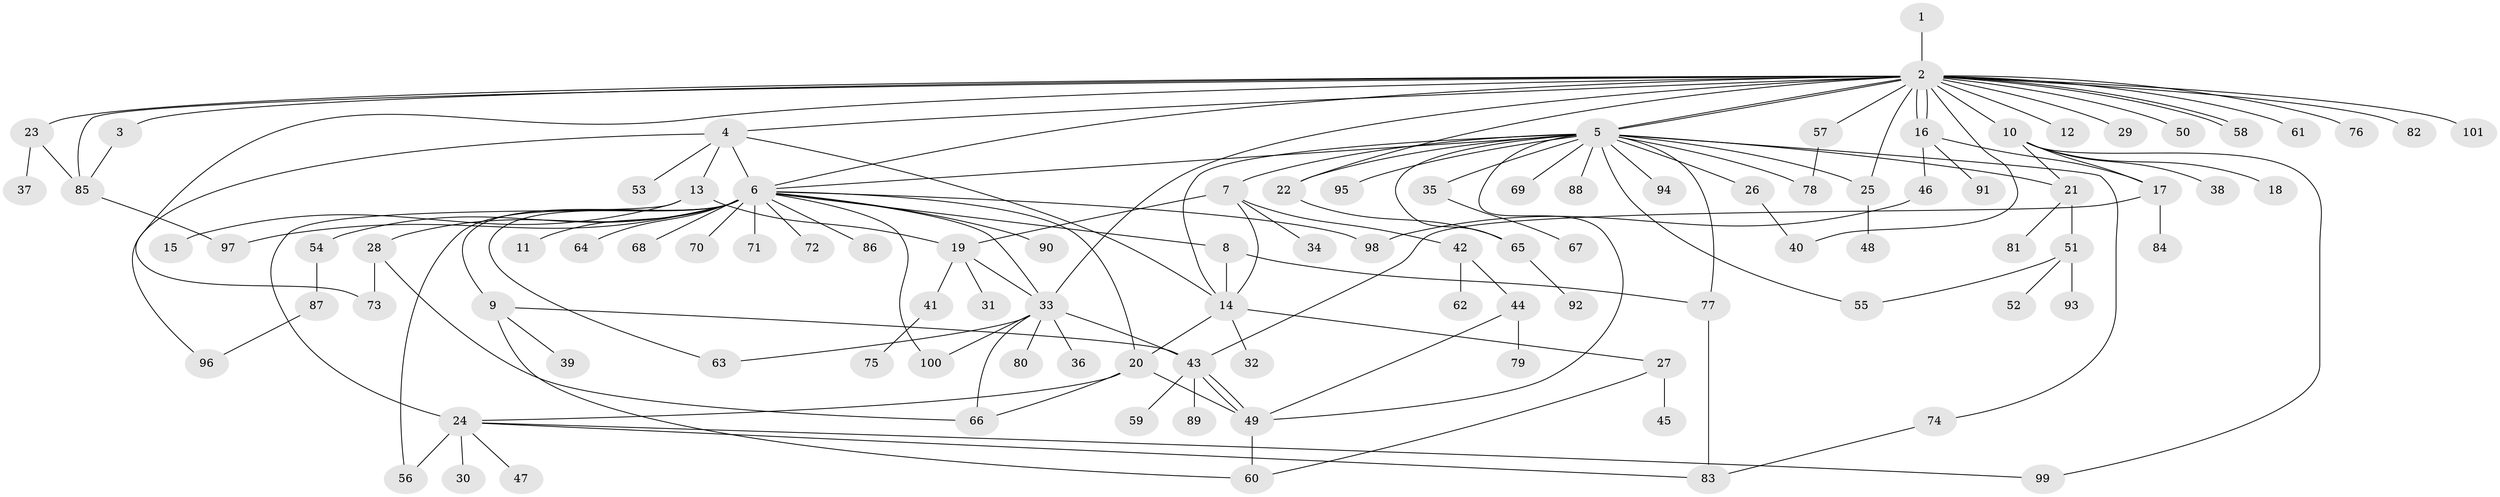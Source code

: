 // Generated by graph-tools (version 1.1) at 2025/25/03/09/25 03:25:57]
// undirected, 101 vertices, 144 edges
graph export_dot {
graph [start="1"]
  node [color=gray90,style=filled];
  1;
  2;
  3;
  4;
  5;
  6;
  7;
  8;
  9;
  10;
  11;
  12;
  13;
  14;
  15;
  16;
  17;
  18;
  19;
  20;
  21;
  22;
  23;
  24;
  25;
  26;
  27;
  28;
  29;
  30;
  31;
  32;
  33;
  34;
  35;
  36;
  37;
  38;
  39;
  40;
  41;
  42;
  43;
  44;
  45;
  46;
  47;
  48;
  49;
  50;
  51;
  52;
  53;
  54;
  55;
  56;
  57;
  58;
  59;
  60;
  61;
  62;
  63;
  64;
  65;
  66;
  67;
  68;
  69;
  70;
  71;
  72;
  73;
  74;
  75;
  76;
  77;
  78;
  79;
  80;
  81;
  82;
  83;
  84;
  85;
  86;
  87;
  88;
  89;
  90;
  91;
  92;
  93;
  94;
  95;
  96;
  97;
  98;
  99;
  100;
  101;
  1 -- 2;
  2 -- 3;
  2 -- 4;
  2 -- 5;
  2 -- 5;
  2 -- 6;
  2 -- 10;
  2 -- 12;
  2 -- 16;
  2 -- 16;
  2 -- 22;
  2 -- 23;
  2 -- 25;
  2 -- 29;
  2 -- 33;
  2 -- 40;
  2 -- 50;
  2 -- 57;
  2 -- 58;
  2 -- 58;
  2 -- 61;
  2 -- 73;
  2 -- 76;
  2 -- 82;
  2 -- 85;
  2 -- 101;
  3 -- 85;
  4 -- 6;
  4 -- 13;
  4 -- 14;
  4 -- 53;
  4 -- 96;
  5 -- 6;
  5 -- 7;
  5 -- 14;
  5 -- 21;
  5 -- 22;
  5 -- 25;
  5 -- 26;
  5 -- 35;
  5 -- 49;
  5 -- 55;
  5 -- 65;
  5 -- 69;
  5 -- 74;
  5 -- 77;
  5 -- 78;
  5 -- 88;
  5 -- 94;
  5 -- 95;
  6 -- 8;
  6 -- 9;
  6 -- 11;
  6 -- 20;
  6 -- 28;
  6 -- 33;
  6 -- 54;
  6 -- 56;
  6 -- 63;
  6 -- 64;
  6 -- 68;
  6 -- 70;
  6 -- 71;
  6 -- 72;
  6 -- 86;
  6 -- 90;
  6 -- 97;
  6 -- 98;
  6 -- 100;
  7 -- 14;
  7 -- 19;
  7 -- 34;
  7 -- 42;
  8 -- 14;
  8 -- 77;
  9 -- 39;
  9 -- 43;
  9 -- 60;
  10 -- 17;
  10 -- 18;
  10 -- 21;
  10 -- 38;
  10 -- 99;
  13 -- 15;
  13 -- 19;
  13 -- 24;
  14 -- 20;
  14 -- 27;
  14 -- 32;
  16 -- 17;
  16 -- 46;
  16 -- 91;
  17 -- 43;
  17 -- 84;
  19 -- 31;
  19 -- 33;
  19 -- 41;
  20 -- 24;
  20 -- 49;
  20 -- 66;
  21 -- 51;
  21 -- 81;
  22 -- 65;
  23 -- 37;
  23 -- 85;
  24 -- 30;
  24 -- 47;
  24 -- 56;
  24 -- 83;
  24 -- 99;
  25 -- 48;
  26 -- 40;
  27 -- 45;
  27 -- 60;
  28 -- 66;
  28 -- 73;
  33 -- 36;
  33 -- 43;
  33 -- 63;
  33 -- 66;
  33 -- 80;
  33 -- 100;
  35 -- 67;
  41 -- 75;
  42 -- 44;
  42 -- 62;
  43 -- 49;
  43 -- 49;
  43 -- 59;
  43 -- 89;
  44 -- 49;
  44 -- 79;
  46 -- 98;
  49 -- 60;
  51 -- 52;
  51 -- 55;
  51 -- 93;
  54 -- 87;
  57 -- 78;
  65 -- 92;
  74 -- 83;
  77 -- 83;
  85 -- 97;
  87 -- 96;
}
